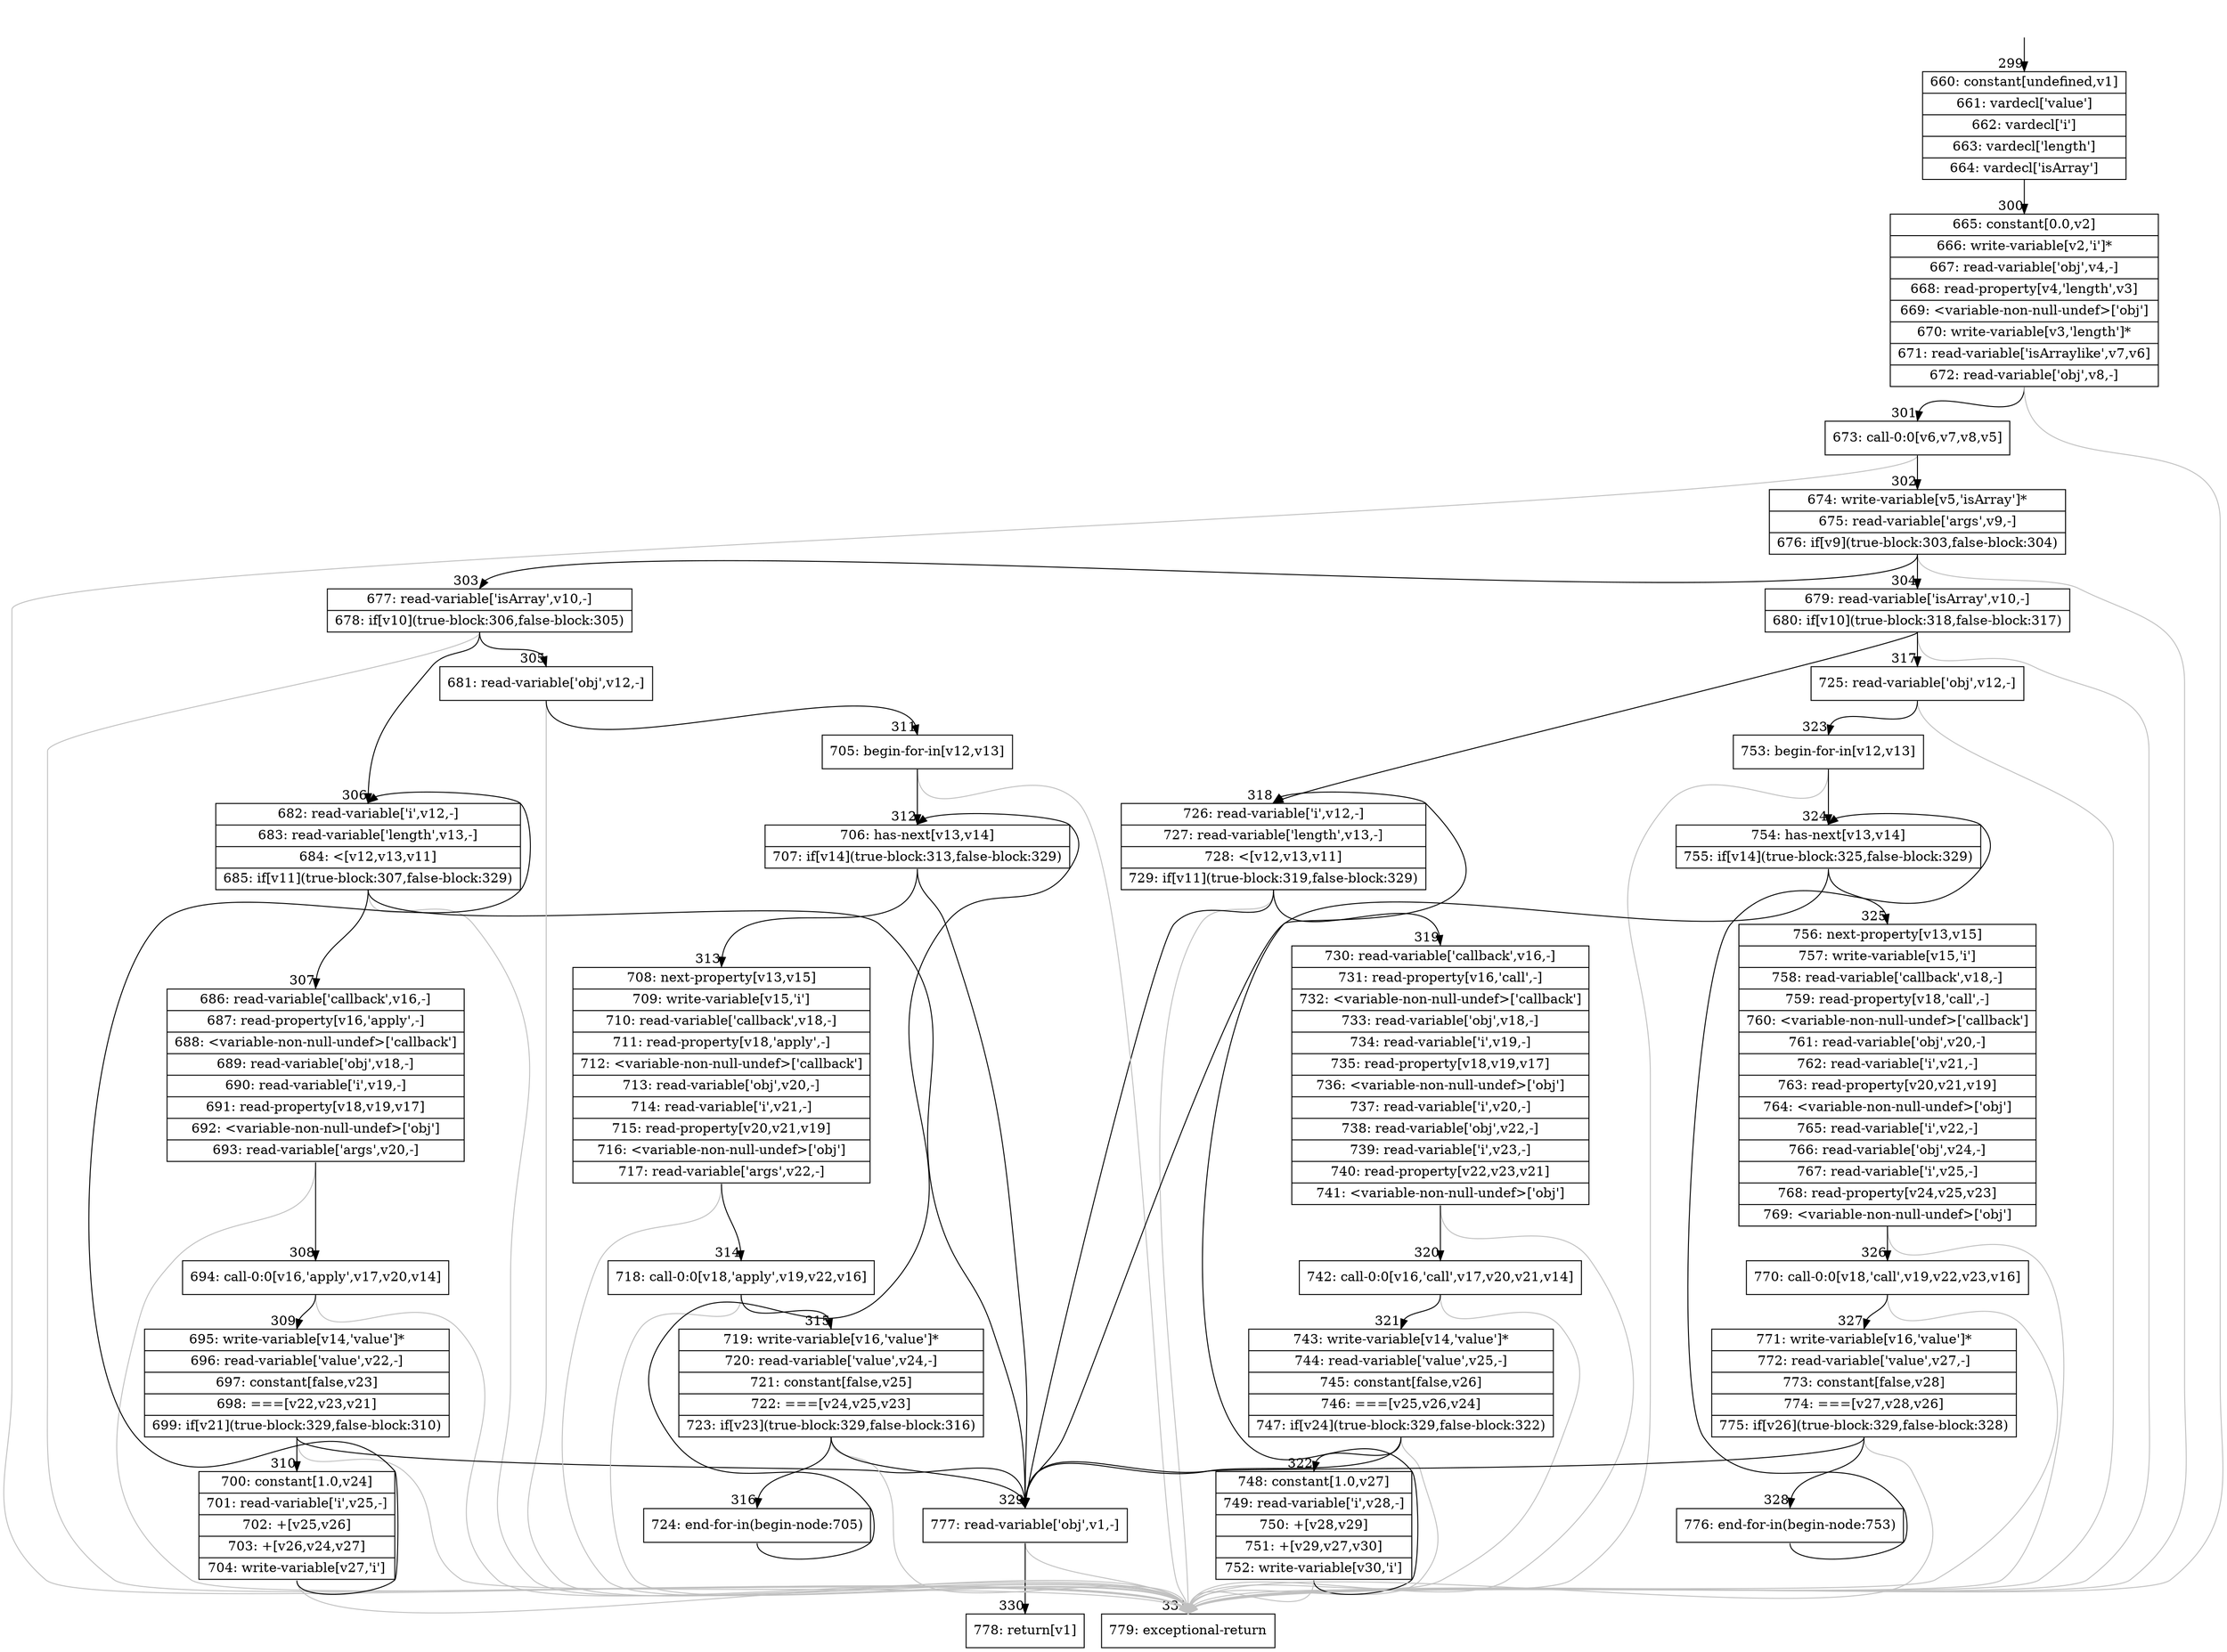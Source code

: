 digraph {
rankdir="TD"
BB_entry31[shape=none,label=""];
BB_entry31 -> BB299 [tailport=s, headport=n, headlabel="    299"]
BB299 [shape=record label="{660: constant[undefined,v1]|661: vardecl['value']|662: vardecl['i']|663: vardecl['length']|664: vardecl['isArray']}" ] 
BB299 -> BB300 [tailport=s, headport=n, headlabel="      300"]
BB300 [shape=record label="{665: constant[0.0,v2]|666: write-variable[v2,'i']*|667: read-variable['obj',v4,-]|668: read-property[v4,'length',v3]|669: \<variable-non-null-undef\>['obj']|670: write-variable[v3,'length']*|671: read-variable['isArraylike',v7,v6]|672: read-variable['obj',v8,-]}" ] 
BB300 -> BB301 [tailport=s, headport=n, headlabel="      301"]
BB300 -> BB331 [tailport=s, headport=n, color=gray, headlabel="      331"]
BB301 [shape=record label="{673: call-0:0[v6,v7,v8,v5]}" ] 
BB301 -> BB302 [tailport=s, headport=n, headlabel="      302"]
BB301 -> BB331 [tailport=s, headport=n, color=gray]
BB302 [shape=record label="{674: write-variable[v5,'isArray']*|675: read-variable['args',v9,-]|676: if[v9](true-block:303,false-block:304)}" ] 
BB302 -> BB303 [tailport=s, headport=n, headlabel="      303"]
BB302 -> BB304 [tailport=s, headport=n, headlabel="      304"]
BB302 -> BB331 [tailport=s, headport=n, color=gray]
BB303 [shape=record label="{677: read-variable['isArray',v10,-]|678: if[v10](true-block:306,false-block:305)}" ] 
BB303 -> BB306 [tailport=s, headport=n, headlabel="      306"]
BB303 -> BB305 [tailport=s, headport=n, headlabel="      305"]
BB303 -> BB331 [tailport=s, headport=n, color=gray]
BB304 [shape=record label="{679: read-variable['isArray',v10,-]|680: if[v10](true-block:318,false-block:317)}" ] 
BB304 -> BB318 [tailport=s, headport=n, headlabel="      318"]
BB304 -> BB317 [tailport=s, headport=n, headlabel="      317"]
BB304 -> BB331 [tailport=s, headport=n, color=gray]
BB305 [shape=record label="{681: read-variable['obj',v12,-]}" ] 
BB305 -> BB311 [tailport=s, headport=n, headlabel="      311"]
BB305 -> BB331 [tailport=s, headport=n, color=gray]
BB306 [shape=record label="{682: read-variable['i',v12,-]|683: read-variable['length',v13,-]|684: \<[v12,v13,v11]|685: if[v11](true-block:307,false-block:329)}" ] 
BB306 -> BB307 [tailport=s, headport=n, headlabel="      307"]
BB306 -> BB329 [tailport=s, headport=n, headlabel="      329"]
BB306 -> BB331 [tailport=s, headport=n, color=gray]
BB307 [shape=record label="{686: read-variable['callback',v16,-]|687: read-property[v16,'apply',-]|688: \<variable-non-null-undef\>['callback']|689: read-variable['obj',v18,-]|690: read-variable['i',v19,-]|691: read-property[v18,v19,v17]|692: \<variable-non-null-undef\>['obj']|693: read-variable['args',v20,-]}" ] 
BB307 -> BB308 [tailport=s, headport=n, headlabel="      308"]
BB307 -> BB331 [tailport=s, headport=n, color=gray]
BB308 [shape=record label="{694: call-0:0[v16,'apply',v17,v20,v14]}" ] 
BB308 -> BB309 [tailport=s, headport=n, headlabel="      309"]
BB308 -> BB331 [tailport=s, headport=n, color=gray]
BB309 [shape=record label="{695: write-variable[v14,'value']*|696: read-variable['value',v22,-]|697: constant[false,v23]|698: ===[v22,v23,v21]|699: if[v21](true-block:329,false-block:310)}" ] 
BB309 -> BB329 [tailport=s, headport=n]
BB309 -> BB310 [tailport=s, headport=n, headlabel="      310"]
BB309 -> BB331 [tailport=s, headport=n, color=gray]
BB310 [shape=record label="{700: constant[1.0,v24]|701: read-variable['i',v25,-]|702: +[v25,v26]|703: +[v26,v24,v27]|704: write-variable[v27,'i']}" ] 
BB310 -> BB306 [tailport=s, headport=n]
BB310 -> BB331 [tailport=s, headport=n, color=gray]
BB311 [shape=record label="{705: begin-for-in[v12,v13]}" ] 
BB311 -> BB312 [tailport=s, headport=n, headlabel="      312"]
BB311 -> BB331 [tailport=s, headport=n, color=gray]
BB312 [shape=record label="{706: has-next[v13,v14]|707: if[v14](true-block:313,false-block:329)}" ] 
BB312 -> BB313 [tailport=s, headport=n, headlabel="      313"]
BB312 -> BB329 [tailport=s, headport=n]
BB313 [shape=record label="{708: next-property[v13,v15]|709: write-variable[v15,'i']|710: read-variable['callback',v18,-]|711: read-property[v18,'apply',-]|712: \<variable-non-null-undef\>['callback']|713: read-variable['obj',v20,-]|714: read-variable['i',v21,-]|715: read-property[v20,v21,v19]|716: \<variable-non-null-undef\>['obj']|717: read-variable['args',v22,-]}" ] 
BB313 -> BB314 [tailport=s, headport=n, headlabel="      314"]
BB313 -> BB331 [tailport=s, headport=n, color=gray]
BB314 [shape=record label="{718: call-0:0[v18,'apply',v19,v22,v16]}" ] 
BB314 -> BB315 [tailport=s, headport=n, headlabel="      315"]
BB314 -> BB331 [tailport=s, headport=n, color=gray]
BB315 [shape=record label="{719: write-variable[v16,'value']*|720: read-variable['value',v24,-]|721: constant[false,v25]|722: ===[v24,v25,v23]|723: if[v23](true-block:329,false-block:316)}" ] 
BB315 -> BB329 [tailport=s, headport=n]
BB315 -> BB316 [tailport=s, headport=n, headlabel="      316"]
BB315 -> BB331 [tailport=s, headport=n, color=gray]
BB316 [shape=record label="{724: end-for-in(begin-node:705)}" ] 
BB316 -> BB312 [tailport=s, headport=n]
BB317 [shape=record label="{725: read-variable['obj',v12,-]}" ] 
BB317 -> BB323 [tailport=s, headport=n, headlabel="      323"]
BB317 -> BB331 [tailport=s, headport=n, color=gray]
BB318 [shape=record label="{726: read-variable['i',v12,-]|727: read-variable['length',v13,-]|728: \<[v12,v13,v11]|729: if[v11](true-block:319,false-block:329)}" ] 
BB318 -> BB319 [tailport=s, headport=n, headlabel="      319"]
BB318 -> BB329 [tailport=s, headport=n]
BB318 -> BB331 [tailport=s, headport=n, color=gray]
BB319 [shape=record label="{730: read-variable['callback',v16,-]|731: read-property[v16,'call',-]|732: \<variable-non-null-undef\>['callback']|733: read-variable['obj',v18,-]|734: read-variable['i',v19,-]|735: read-property[v18,v19,v17]|736: \<variable-non-null-undef\>['obj']|737: read-variable['i',v20,-]|738: read-variable['obj',v22,-]|739: read-variable['i',v23,-]|740: read-property[v22,v23,v21]|741: \<variable-non-null-undef\>['obj']}" ] 
BB319 -> BB320 [tailport=s, headport=n, headlabel="      320"]
BB319 -> BB331 [tailport=s, headport=n, color=gray]
BB320 [shape=record label="{742: call-0:0[v16,'call',v17,v20,v21,v14]}" ] 
BB320 -> BB321 [tailport=s, headport=n, headlabel="      321"]
BB320 -> BB331 [tailport=s, headport=n, color=gray]
BB321 [shape=record label="{743: write-variable[v14,'value']*|744: read-variable['value',v25,-]|745: constant[false,v26]|746: ===[v25,v26,v24]|747: if[v24](true-block:329,false-block:322)}" ] 
BB321 -> BB329 [tailport=s, headport=n]
BB321 -> BB322 [tailport=s, headport=n, headlabel="      322"]
BB321 -> BB331 [tailport=s, headport=n, color=gray]
BB322 [shape=record label="{748: constant[1.0,v27]|749: read-variable['i',v28,-]|750: +[v28,v29]|751: +[v29,v27,v30]|752: write-variable[v30,'i']}" ] 
BB322 -> BB318 [tailport=s, headport=n]
BB322 -> BB331 [tailport=s, headport=n, color=gray]
BB323 [shape=record label="{753: begin-for-in[v12,v13]}" ] 
BB323 -> BB324 [tailport=s, headport=n, headlabel="      324"]
BB323 -> BB331 [tailport=s, headport=n, color=gray]
BB324 [shape=record label="{754: has-next[v13,v14]|755: if[v14](true-block:325,false-block:329)}" ] 
BB324 -> BB325 [tailport=s, headport=n, headlabel="      325"]
BB324 -> BB329 [tailport=s, headport=n]
BB325 [shape=record label="{756: next-property[v13,v15]|757: write-variable[v15,'i']|758: read-variable['callback',v18,-]|759: read-property[v18,'call',-]|760: \<variable-non-null-undef\>['callback']|761: read-variable['obj',v20,-]|762: read-variable['i',v21,-]|763: read-property[v20,v21,v19]|764: \<variable-non-null-undef\>['obj']|765: read-variable['i',v22,-]|766: read-variable['obj',v24,-]|767: read-variable['i',v25,-]|768: read-property[v24,v25,v23]|769: \<variable-non-null-undef\>['obj']}" ] 
BB325 -> BB326 [tailport=s, headport=n, headlabel="      326"]
BB325 -> BB331 [tailport=s, headport=n, color=gray]
BB326 [shape=record label="{770: call-0:0[v18,'call',v19,v22,v23,v16]}" ] 
BB326 -> BB327 [tailport=s, headport=n, headlabel="      327"]
BB326 -> BB331 [tailport=s, headport=n, color=gray]
BB327 [shape=record label="{771: write-variable[v16,'value']*|772: read-variable['value',v27,-]|773: constant[false,v28]|774: ===[v27,v28,v26]|775: if[v26](true-block:329,false-block:328)}" ] 
BB327 -> BB329 [tailport=s, headport=n]
BB327 -> BB328 [tailport=s, headport=n, headlabel="      328"]
BB327 -> BB331 [tailport=s, headport=n, color=gray]
BB328 [shape=record label="{776: end-for-in(begin-node:753)}" ] 
BB328 -> BB324 [tailport=s, headport=n]
BB329 [shape=record label="{777: read-variable['obj',v1,-]}" ] 
BB329 -> BB330 [tailport=s, headport=n, headlabel="      330"]
BB329 -> BB331 [tailport=s, headport=n, color=gray]
BB330 [shape=record label="{778: return[v1]}" ] 
BB331 [shape=record label="{779: exceptional-return}" ] 
}
